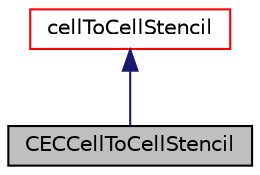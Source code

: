 digraph "CECCellToCellStencil"
{
  bgcolor="transparent";
  edge [fontname="Helvetica",fontsize="10",labelfontname="Helvetica",labelfontsize="10"];
  node [fontname="Helvetica",fontsize="10",shape=record];
  Node1 [label="CECCellToCellStencil",height=0.2,width=0.4,color="black", fillcolor="grey75", style="filled", fontcolor="black"];
  Node2 -> Node1 [dir="back",color="midnightblue",fontsize="10",style="solid",fontname="Helvetica"];
  Node2 [label="cellToCellStencil",height=0.2,width=0.4,color="red",URL="$a00237.html",tooltip="baseclass for extended cell centred addressing. Contains per cell a list of neighbouring cells and/or..."];
}

